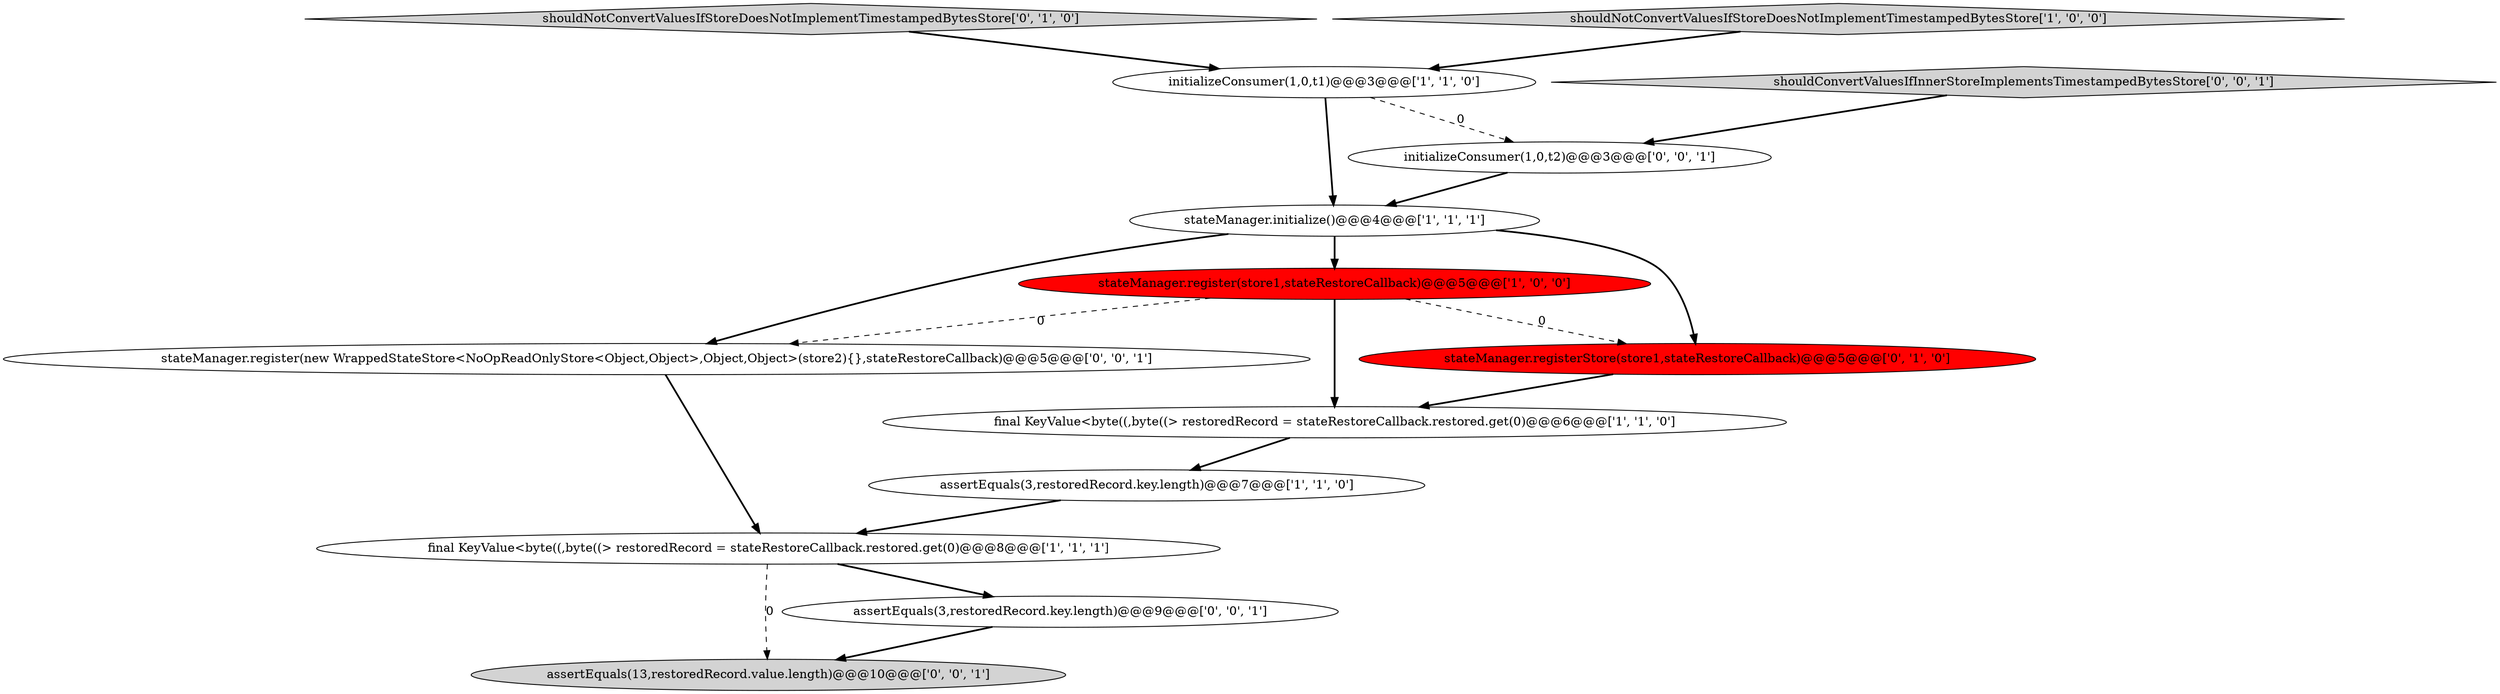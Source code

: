 digraph {
6 [style = filled, label = "final KeyValue<byte((,byte((> restoredRecord = stateRestoreCallback.restored.get(0)@@@8@@@['1', '1', '1']", fillcolor = white, shape = ellipse image = "AAA0AAABBB1BBB"];
0 [style = filled, label = "final KeyValue<byte((,byte((> restoredRecord = stateRestoreCallback.restored.get(0)@@@6@@@['1', '1', '0']", fillcolor = white, shape = ellipse image = "AAA0AAABBB1BBB"];
10 [style = filled, label = "assertEquals(13,restoredRecord.value.length)@@@10@@@['0', '0', '1']", fillcolor = lightgray, shape = ellipse image = "AAA0AAABBB3BBB"];
8 [style = filled, label = "shouldNotConvertValuesIfStoreDoesNotImplementTimestampedBytesStore['0', '1', '0']", fillcolor = lightgray, shape = diamond image = "AAA0AAABBB2BBB"];
2 [style = filled, label = "initializeConsumer(1,0,t1)@@@3@@@['1', '1', '0']", fillcolor = white, shape = ellipse image = "AAA0AAABBB1BBB"];
7 [style = filled, label = "stateManager.registerStore(store1,stateRestoreCallback)@@@5@@@['0', '1', '0']", fillcolor = red, shape = ellipse image = "AAA1AAABBB2BBB"];
12 [style = filled, label = "shouldConvertValuesIfInnerStoreImplementsTimestampedBytesStore['0', '0', '1']", fillcolor = lightgray, shape = diamond image = "AAA0AAABBB3BBB"];
11 [style = filled, label = "initializeConsumer(1,0,t2)@@@3@@@['0', '0', '1']", fillcolor = white, shape = ellipse image = "AAA0AAABBB3BBB"];
9 [style = filled, label = "assertEquals(3,restoredRecord.key.length)@@@9@@@['0', '0', '1']", fillcolor = white, shape = ellipse image = "AAA0AAABBB3BBB"];
13 [style = filled, label = "stateManager.register(new WrappedStateStore<NoOpReadOnlyStore<Object,Object>,Object,Object>(store2){},stateRestoreCallback)@@@5@@@['0', '0', '1']", fillcolor = white, shape = ellipse image = "AAA0AAABBB3BBB"];
1 [style = filled, label = "stateManager.initialize()@@@4@@@['1', '1', '1']", fillcolor = white, shape = ellipse image = "AAA0AAABBB1BBB"];
4 [style = filled, label = "stateManager.register(store1,stateRestoreCallback)@@@5@@@['1', '0', '0']", fillcolor = red, shape = ellipse image = "AAA1AAABBB1BBB"];
5 [style = filled, label = "assertEquals(3,restoredRecord.key.length)@@@7@@@['1', '1', '0']", fillcolor = white, shape = ellipse image = "AAA0AAABBB1BBB"];
3 [style = filled, label = "shouldNotConvertValuesIfStoreDoesNotImplementTimestampedBytesStore['1', '0', '0']", fillcolor = lightgray, shape = diamond image = "AAA0AAABBB1BBB"];
2->11 [style = dashed, label="0"];
1->4 [style = bold, label=""];
6->10 [style = dashed, label="0"];
7->0 [style = bold, label=""];
13->6 [style = bold, label=""];
5->6 [style = bold, label=""];
3->2 [style = bold, label=""];
8->2 [style = bold, label=""];
6->9 [style = bold, label=""];
9->10 [style = bold, label=""];
4->13 [style = dashed, label="0"];
11->1 [style = bold, label=""];
1->7 [style = bold, label=""];
1->13 [style = bold, label=""];
2->1 [style = bold, label=""];
4->7 [style = dashed, label="0"];
4->0 [style = bold, label=""];
0->5 [style = bold, label=""];
12->11 [style = bold, label=""];
}
